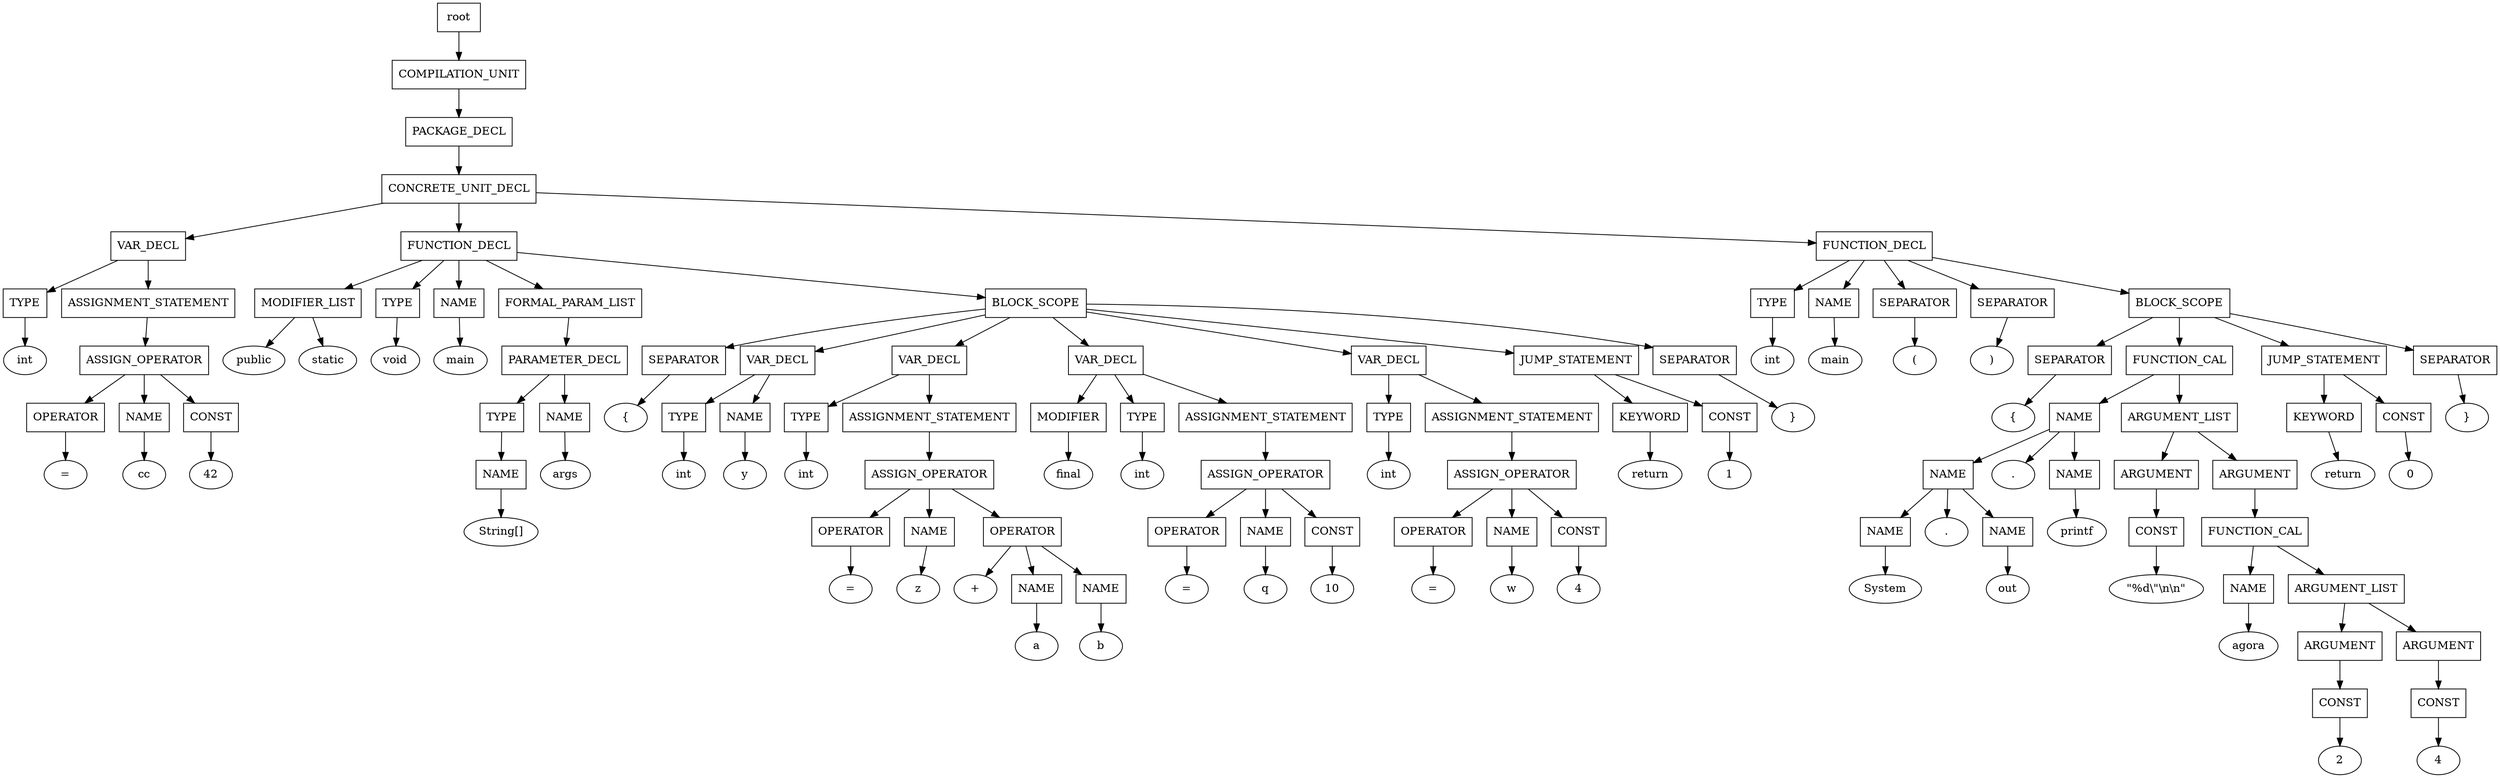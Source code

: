digraph G {
	splines="TRUE";
	n_0 [label="root", shape="rectangle"]
	n_0 -> n_1
	n_1 [label="COMPILATION_UNIT", shape="rectangle"]
	n_1 -> n_2
	n_2 [label="PACKAGE_DECL", shape="rectangle"]
	n_2 -> n_3
	n_3 [label="CONCRETE_UNIT_DECL", shape="rectangle"]
	n_3 -> n_4
	n_4 [label="VAR_DECL", shape="rectangle"]
	n_4 -> n_7
	n_7 [label="TYPE", shape="rectangle"]
	n_7 -> n_19
	n_19 [label="int", shape="ellipse"]
	n_4 -> n_8
	n_8 [label="ASSIGNMENT_STATEMENT", shape="rectangle"]
	n_8 -> n_20
	n_20 [label="ASSIGN_OPERATOR", shape="rectangle"]
	n_20 -> n_41
	n_41 [label="OPERATOR", shape="rectangle"]
	n_41 -> n_65
	n_65 [label="=", shape="ellipse"]
	n_20 -> n_42
	n_42 [label="NAME", shape="rectangle"]
	n_42 -> n_66
	n_66 [label="cc", shape="ellipse"]
	n_20 -> n_43
	n_43 [label="CONST", shape="rectangle"]
	n_43 -> n_67
	n_67 [label="42", shape="ellipse"]
	n_3 -> n_5
	n_5 [label="FUNCTION_DECL", shape="rectangle"]
	n_5 -> n_9
	n_9 [label="MODIFIER_LIST", shape="rectangle"]
	n_9 -> n_21
	n_21 [label="public", shape="ellipse"]
	n_9 -> n_22
	n_22 [label="static", shape="ellipse"]
	n_5 -> n_10
	n_10 [label="TYPE", shape="rectangle"]
	n_10 -> n_23
	n_23 [label="void", shape="ellipse"]
	n_5 -> n_11
	n_11 [label="NAME", shape="rectangle"]
	n_11 -> n_24
	n_24 [label="main", shape="ellipse"]
	n_5 -> n_12
	n_12 [label="FORMAL_PARAM_LIST", shape="rectangle"]
	n_12 -> n_25
	n_25 [label="PARAMETER_DECL", shape="rectangle"]
	n_25 -> n_44
	n_44 [label="TYPE", shape="rectangle"]
	n_44 -> n_68
	n_68 [label="NAME", shape="rectangle"]
	n_68 -> n_88
	n_88 [label="String[]", shape="ellipse"]
	n_25 -> n_45
	n_45 [label="NAME", shape="rectangle"]
	n_45 -> n_69
	n_69 [label="args", shape="ellipse"]
	n_5 -> n_13
	n_13 [label="BLOCK_SCOPE", shape="rectangle"]
	n_13 -> n_26
	n_26 [label="SEPARATOR", shape="rectangle"]
	n_26 -> n_46
	n_46 [label="{", shape="ellipse"]
	n_13 -> n_27
	n_27 [label="VAR_DECL", shape="rectangle"]
	n_27 -> n_47
	n_47 [label="TYPE", shape="rectangle"]
	n_47 -> n_70
	n_70 [label="int", shape="ellipse"]
	n_27 -> n_48
	n_48 [label="NAME", shape="rectangle"]
	n_48 -> n_71
	n_71 [label="y", shape="ellipse"]
	n_13 -> n_28
	n_28 [label="VAR_DECL", shape="rectangle"]
	n_28 -> n_49
	n_49 [label="TYPE", shape="rectangle"]
	n_49 -> n_72
	n_72 [label="int", shape="ellipse"]
	n_28 -> n_50
	n_50 [label="ASSIGNMENT_STATEMENT", shape="rectangle"]
	n_50 -> n_73
	n_73 [label="ASSIGN_OPERATOR", shape="rectangle"]
	n_73 -> n_89
	n_89 [label="OPERATOR", shape="rectangle"]
	n_89 -> n_104
	n_104 [label="=", shape="ellipse"]
	n_73 -> n_90
	n_90 [label="NAME", shape="rectangle"]
	n_90 -> n_105
	n_105 [label="z", shape="ellipse"]
	n_73 -> n_91
	n_91 [label="OPERATOR", shape="rectangle"]
	n_91 -> n_106
	n_106 [label="+", shape="ellipse"]
	n_91 -> n_107
	n_107 [label="NAME", shape="rectangle"]
	n_107 -> n_120
	n_120 [label="a", shape="ellipse"]
	n_91 -> n_108
	n_108 [label="NAME", shape="rectangle"]
	n_108 -> n_121
	n_121 [label="b", shape="ellipse"]
	n_13 -> n_29
	n_29 [label="VAR_DECL", shape="rectangle"]
	n_29 -> n_51
	n_51 [label="MODIFIER", shape="rectangle"]
	n_51 -> n_74
	n_74 [label="final", shape="ellipse"]
	n_29 -> n_52
	n_52 [label="TYPE", shape="rectangle"]
	n_52 -> n_75
	n_75 [label="int", shape="ellipse"]
	n_29 -> n_53
	n_53 [label="ASSIGNMENT_STATEMENT", shape="rectangle"]
	n_53 -> n_76
	n_76 [label="ASSIGN_OPERATOR", shape="rectangle"]
	n_76 -> n_92
	n_92 [label="OPERATOR", shape="rectangle"]
	n_92 -> n_109
	n_109 [label="=", shape="ellipse"]
	n_76 -> n_93
	n_93 [label="NAME", shape="rectangle"]
	n_93 -> n_110
	n_110 [label="q", shape="ellipse"]
	n_76 -> n_94
	n_94 [label="CONST", shape="rectangle"]
	n_94 -> n_111
	n_111 [label="10", shape="ellipse"]
	n_13 -> n_30
	n_30 [label="VAR_DECL", shape="rectangle"]
	n_30 -> n_54
	n_54 [label="TYPE", shape="rectangle"]
	n_54 -> n_77
	n_77 [label="int", shape="ellipse"]
	n_30 -> n_55
	n_55 [label="ASSIGNMENT_STATEMENT", shape="rectangle"]
	n_55 -> n_78
	n_78 [label="ASSIGN_OPERATOR", shape="rectangle"]
	n_78 -> n_95
	n_95 [label="OPERATOR", shape="rectangle"]
	n_95 -> n_112
	n_112 [label="=", shape="ellipse"]
	n_78 -> n_96
	n_96 [label="NAME", shape="rectangle"]
	n_96 -> n_113
	n_113 [label="w", shape="ellipse"]
	n_78 -> n_97
	n_97 [label="CONST", shape="rectangle"]
	n_97 -> n_114
	n_114 [label="4", shape="ellipse"]
	n_13 -> n_31
	n_31 [label="JUMP_STATEMENT", shape="rectangle"]
	n_31 -> n_56
	n_56 [label="KEYWORD", shape="rectangle"]
	n_56 -> n_79
	n_79 [label="return", shape="ellipse"]
	n_31 -> n_57
	n_57 [label="CONST", shape="rectangle"]
	n_57 -> n_80
	n_80 [label="1", shape="ellipse"]
	n_13 -> n_32
	n_32 [label="SEPARATOR", shape="rectangle"]
	n_32 -> n_58
	n_58 [label="}", shape="ellipse"]
	n_3 -> n_6
	n_6 [label="FUNCTION_DECL", shape="rectangle"]
	n_6 -> n_14
	n_14 [label="TYPE", shape="rectangle"]
	n_14 -> n_33
	n_33 [label="int", shape="ellipse"]
	n_6 -> n_15
	n_15 [label="NAME", shape="rectangle"]
	n_15 -> n_34
	n_34 [label="main", shape="ellipse"]
	n_6 -> n_16
	n_16 [label="SEPARATOR", shape="rectangle"]
	n_16 -> n_35
	n_35 [label="(", shape="ellipse"]
	n_6 -> n_17
	n_17 [label="SEPARATOR", shape="rectangle"]
	n_17 -> n_36
	n_36 [label=")", shape="ellipse"]
	n_6 -> n_18
	n_18 [label="BLOCK_SCOPE", shape="rectangle"]
	n_18 -> n_37
	n_37 [label="SEPARATOR", shape="rectangle"]
	n_37 -> n_59
	n_59 [label="{", shape="ellipse"]
	n_18 -> n_38
	n_38 [label="FUNCTION_CAL", shape="rectangle"]
	n_38 -> n_60
	n_60 [label="NAME", shape="rectangle"]
	n_60 -> n_81
	n_81 [label="NAME", shape="rectangle"]
	n_81 -> n_98
	n_98 [label="NAME", shape="rectangle"]
	n_98 -> n_115
	n_115 [label="System", shape="ellipse"]
	n_81 -> n_99
	n_99 [label=".", shape="ellipse"]
	n_81 -> n_100
	n_100 [label="NAME", shape="rectangle"]
	n_100 -> n_116
	n_116 [label="out", shape="ellipse"]
	n_60 -> n_82
	n_82 [label=".", shape="ellipse"]
	n_60 -> n_83
	n_83 [label="NAME", shape="rectangle"]
	n_83 -> n_101
	n_101 [label="printf", shape="ellipse"]
	n_38 -> n_61
	n_61 [label="ARGUMENT_LIST", shape="rectangle"]
	n_61 -> n_84
	n_84 [label="ARGUMENT", shape="rectangle"]
	n_84 -> n_102
	n_102 [label="CONST", shape="rectangle"]
	n_102 -> n_117
	n_117 [label="\"%d\\\"\\n\\n\"", shape="ellipse"]
	n_61 -> n_85
	n_85 [label="ARGUMENT", shape="rectangle"]
	n_85 -> n_103
	n_103 [label="FUNCTION_CAL", shape="rectangle"]
	n_103 -> n_118
	n_118 [label="NAME", shape="rectangle"]
	n_118 -> n_122
	n_122 [label="agora", shape="ellipse"]
	n_103 -> n_119
	n_119 [label="ARGUMENT_LIST", shape="rectangle"]
	n_119 -> n_123
	n_123 [label="ARGUMENT", shape="rectangle"]
	n_123 -> n_125
	n_125 [label="CONST", shape="rectangle"]
	n_125 -> n_127
	n_127 [label="2", shape="ellipse"]
	n_119 -> n_124
	n_124 [label="ARGUMENT", shape="rectangle"]
	n_124 -> n_126
	n_126 [label="CONST", shape="rectangle"]
	n_126 -> n_128
	n_128 [label="4", shape="ellipse"]
	n_18 -> n_39
	n_39 [label="JUMP_STATEMENT", shape="rectangle"]
	n_39 -> n_62
	n_62 [label="KEYWORD", shape="rectangle"]
	n_62 -> n_86
	n_86 [label="return", shape="ellipse"]
	n_39 -> n_63
	n_63 [label="CONST", shape="rectangle"]
	n_63 -> n_87
	n_87 [label="0", shape="ellipse"]
	n_18 -> n_40
	n_40 [label="SEPARATOR", shape="rectangle"]
	n_40 -> n_64
	n_64 [label="}", shape="ellipse"]
}